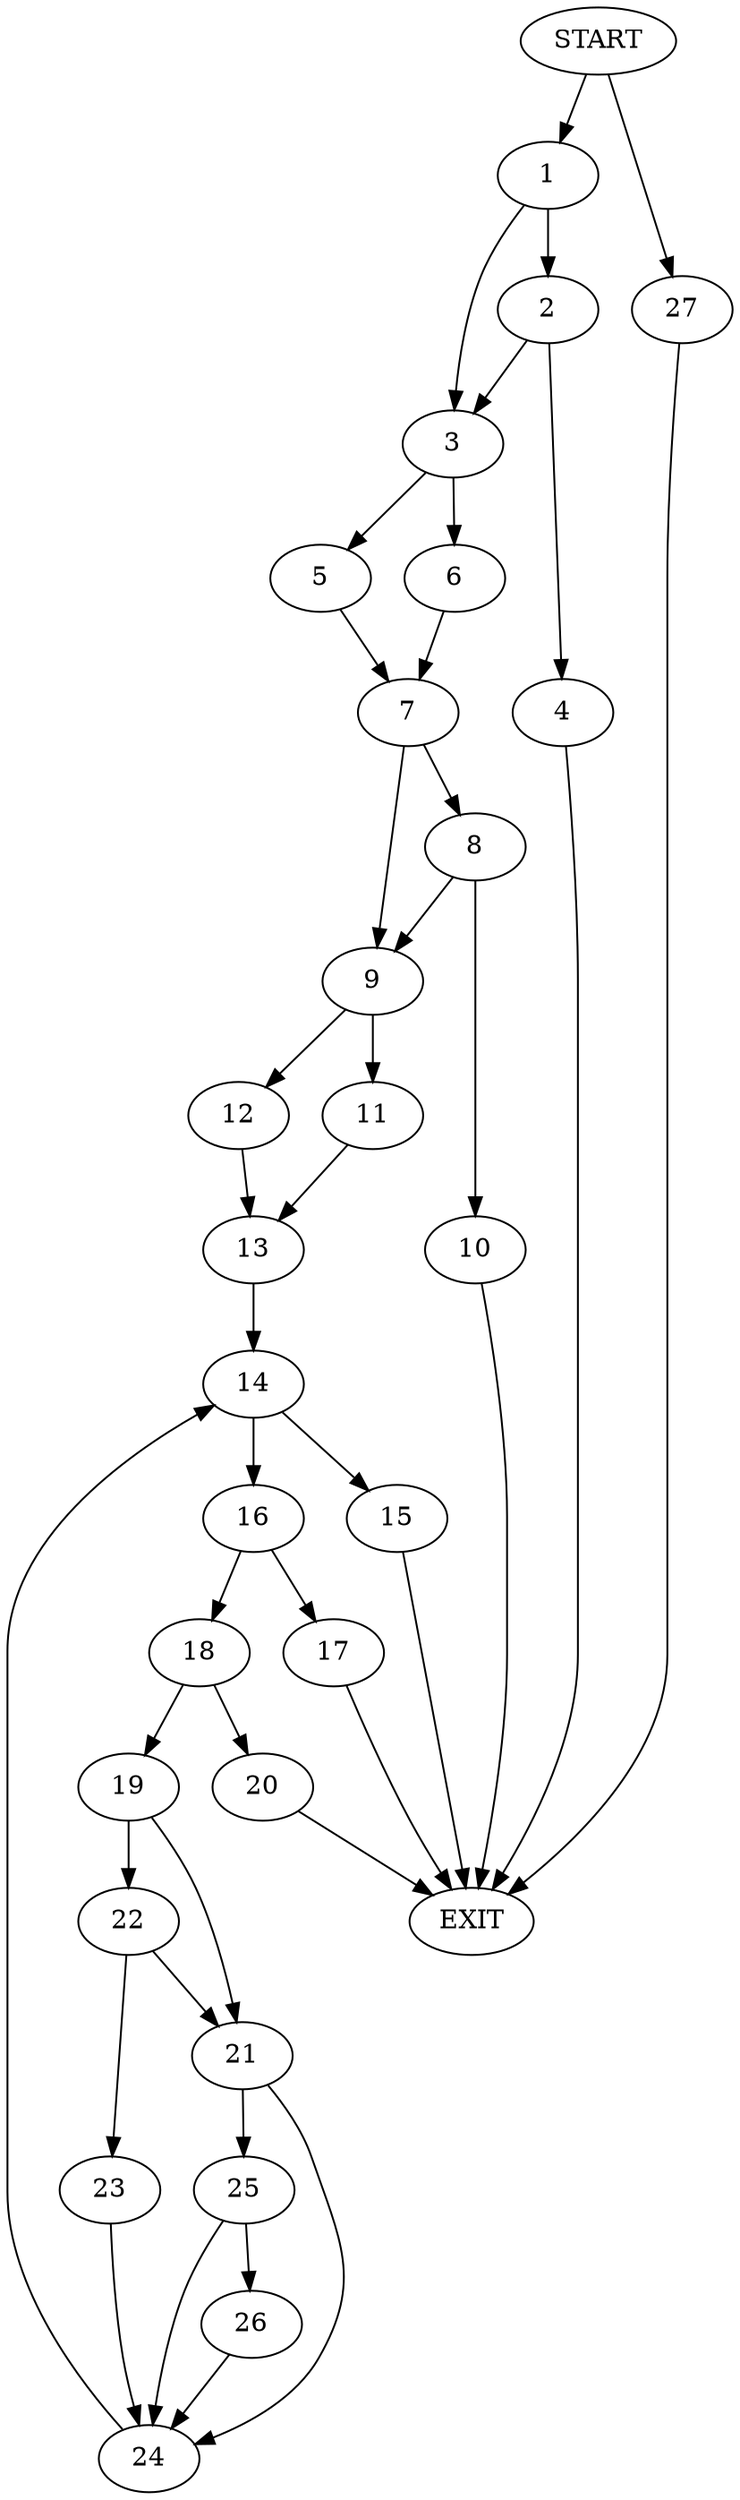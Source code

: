 digraph {
0 [label="START"]
28 [label="EXIT"]
0 -> 1
1 -> 2
1 -> 3
2 -> 4
2 -> 3
3 -> 5
3 -> 6
4 -> 28
5 -> 7
6 -> 7
7 -> 8
7 -> 9
8 -> 9
8 -> 10
9 -> 11
9 -> 12
10 -> 28
12 -> 13
11 -> 13
13 -> 14
14 -> 15
14 -> 16
15 -> 28
16 -> 17
16 -> 18
17 -> 28
18 -> 19
18 -> 20
19 -> 21
19 -> 22
20 -> 28
22 -> 23
22 -> 21
21 -> 24
21 -> 25
23 -> 24
24 -> 14
25 -> 26
25 -> 24
26 -> 24
0 -> 27
27 -> 28
}
